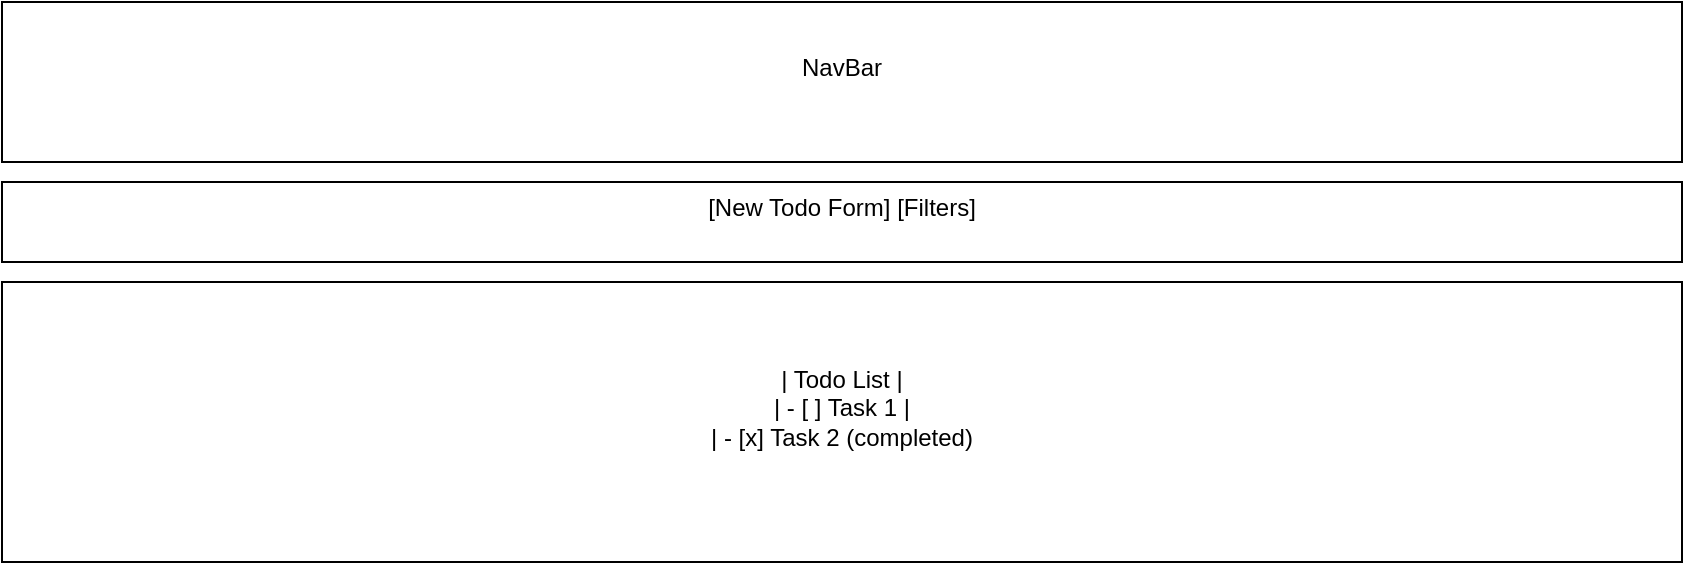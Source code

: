 <mxfile version="24.8.4">
  <diagram name="Page-1" id="b-ZeflWpqAL3FuAZplID">
    <mxGraphModel dx="1026" dy="1034" grid="1" gridSize="10" guides="1" tooltips="1" connect="1" arrows="1" fold="1" page="1" pageScale="1" pageWidth="850" pageHeight="1100" math="0" shadow="0">
      <root>
        <mxCell id="0" />
        <mxCell id="1" parent="0" />
        <mxCell id="V8O3Sbx9mZre7J2LvS_Z-2" value="&#xa;NavBar    &#xa;&#xa;" style="rounded=0;whiteSpace=wrap;html=1;" vertex="1" parent="1">
          <mxGeometry y="40" width="840" height="80" as="geometry" />
        </mxCell>
        <mxCell id="V8O3Sbx9mZre7J2LvS_Z-3" value="&#xa; [New Todo Form]    [Filters]  &#xa;&#xa;" style="rounded=0;whiteSpace=wrap;html=1;" vertex="1" parent="1">
          <mxGeometry y="130" width="840" height="40" as="geometry" />
        </mxCell>
        <mxCell id="V8O3Sbx9mZre7J2LvS_Z-4" value="&#xa;|          Todo List             |&#xa;| - [ ] Task 1                   |&#xa;&lt;span class=&quot;hljs-section&quot;&gt;| - [x] Task 2 (completed) &lt;/span&gt;&#xa;&#xa;" style="rounded=0;whiteSpace=wrap;html=1;" vertex="1" parent="1">
          <mxGeometry y="180" width="840" height="140" as="geometry" />
        </mxCell>
      </root>
    </mxGraphModel>
  </diagram>
</mxfile>
